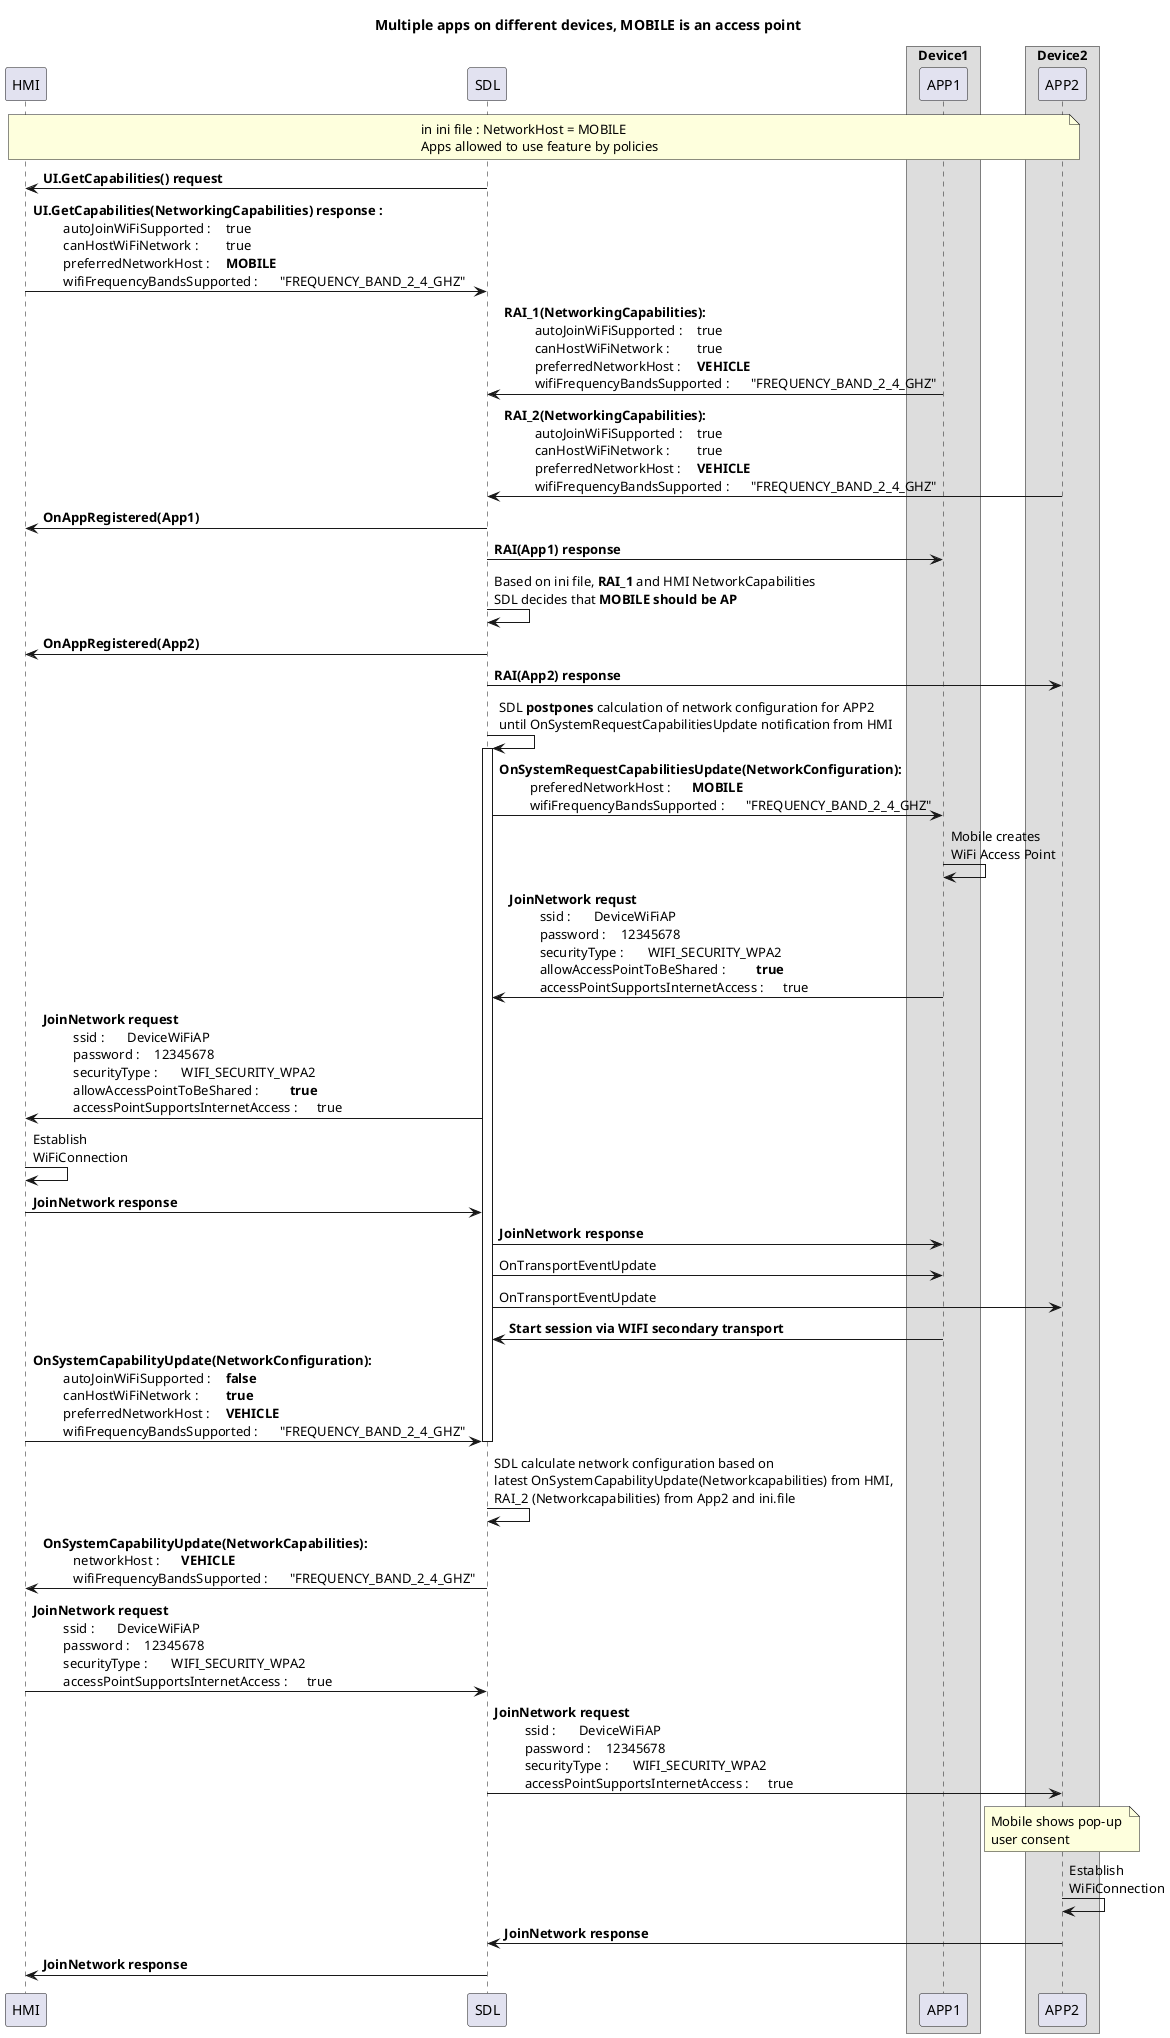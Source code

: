 @startuml
!pragma teoz true

title Multiple apps on different devices, MOBILE is an access point
participant HMI
participant SDL
box "Device1"
participant APP1
end box
box "Device2"
participant APP2
end box

note over HMI, APP2: in ini file : NetworkHost = MOBILE \n\
Apps allowed to use feature by policies

SDL -> HMI : <b>UI.GetCapabilities() request
HMI -> SDL : <b>UI.GetCapabilities(NetworkingCapabilities) response : \n\
\t autoJoinWiFiSupported : \t true \n\
\t canHostWiFiNetwork : \t true \n\
\t preferredNetworkHost : \t **MOBILE** \n\
\t wifiFrequencyBandsSupported : \t "FREQUENCY_BAND_2_4_GHZ" 

APP1 -> SDL : <b>RAI_1(NetworkingCapabilities): \n\
\t autoJoinWiFiSupported : \t true \n\
\t canHostWiFiNetwork : \t true \n\
\t preferredNetworkHost : \t **VEHICLE** \n\
\t wifiFrequencyBandsSupported : \t "FREQUENCY_BAND_2_4_GHZ" 

APP2 -> SDL : <b>RAI_2(NetworkingCapabilities): \n\
\t autoJoinWiFiSupported : \t true \n\
\t canHostWiFiNetwork : \t true \n\
\t preferredNetworkHost : \t **VEHICLE** \n\
\t wifiFrequencyBandsSupported : \t "FREQUENCY_BAND_2_4_GHZ" 


SDL -> HMI : <b>OnAppRegistered(App1) 
SDL -> APP1 : <b>RAI(App1) response 

SDL -> SDL : Based on ini file, **RAI_1** and HMI NetworkCapabilities\n\
SDL decides that **MOBILE should be AP** 

SDL -> HMI : <b>OnAppRegistered(App2) 
SDL -> APP2 : <b>RAI(App2) response 

SDL -> SDL : SDL **postpones** calculation of network configuration for APP2\n\
until OnSystemRequestCapabilitiesUpdate notification from HMI
activate SDL

SDL -> APP1:  <b>OnSystemRequestCapabilitiesUpdate(NetworkConfiguration): \n\
\t preferedNetworkHost : \t **MOBILE**\n\
\t wifiFrequencyBandsSupported : \t "FREQUENCY_BAND_2_4_GHZ" 

APP1 -> APP1 : Mobile creates \n\
WiFi Access Point

APP1 -> SDL: <b>JoinNetwork requst \n\
\t ssid : \t DeviceWiFiAP \n\
\t password : \t 12345678 \n\
\t securityType : \t WIFI_SECURITY_WPA2 \n\
\t allowAccessPointToBeShared : \t **true** \n\
\t accessPointSupportsInternetAccess : \t true

SDL -> HMI: <b>JoinNetwork request \n\
\t ssid : \t DeviceWiFiAP \n\
\t password : \t 12345678 \n\
\t securityType : \t WIFI_SECURITY_WPA2 \n\
\t allowAccessPointToBeShared : \t **true** \n\
\t accessPointSupportsInternetAccess : \t true

HMI -> HMI : Establish \n\
WiFiConnection

HMI -> SDL : <b>JoinNetwork response
SDL -> APP1 : <b>JoinNetwork response

SDL-> APP1 : OnTransportEventUpdate
SDL-> APP2 : OnTransportEventUpdate
APP1 -> SDL : <b>Start session via WIFI secondary transport

HMI -> SDL:  <b>OnSystemCapabilityUpdate(NetworkConfiguration): \n\
\t autoJoinWiFiSupported : \t **false** \n\
\t canHostWiFiNetwork : \t **true**  \n\
\t preferredNetworkHost : \t **VEHICLE** \n\
\t wifiFrequencyBandsSupported : \t "FREQUENCY_BAND_2_4_GHZ" 

deactivate SDL
 
SDL -> SDL : SDL calculate network configuration based on \n\
latest OnSystemCapabilityUpdate(Networkcapabilities) from HMI, \n\
RAI_2 (Networkcapabilities) from App2 and ini.file


SDL -> HMI:  <b>OnSystemCapabilityUpdate(NetworkCapabilities): \n\
\t networkHost : \t **VEHICLE** \n\
\t wifiFrequencyBandsSupported : \t "FREQUENCY_BAND_2_4_GHZ" 

HMI -> SDL: <b>JoinNetwork request \n\
\t ssid : \t DeviceWiFiAP \n\
\t password : \t 12345678 \n\
\t securityType : \t WIFI_SECURITY_WPA2 \n\
\t accessPointSupportsInternetAccess : \t true

SDL -> APP2: <b>JoinNetwork request\n\
\t ssid : \t DeviceWiFiAP \n\
\t password : \t 12345678 \n\
\t securityType : \t WIFI_SECURITY_WPA2 \n\
\t accessPointSupportsInternetAccess : \t true

note over APP2: Mobile shows pop-up \n\
user consent 

APP2 -> APP2 : Establish \n\
WiFiConnection

APP2 -> SDL : <b>JoinNetwork response
SDL -> HMI : <b>JoinNetwork response

@enduml
